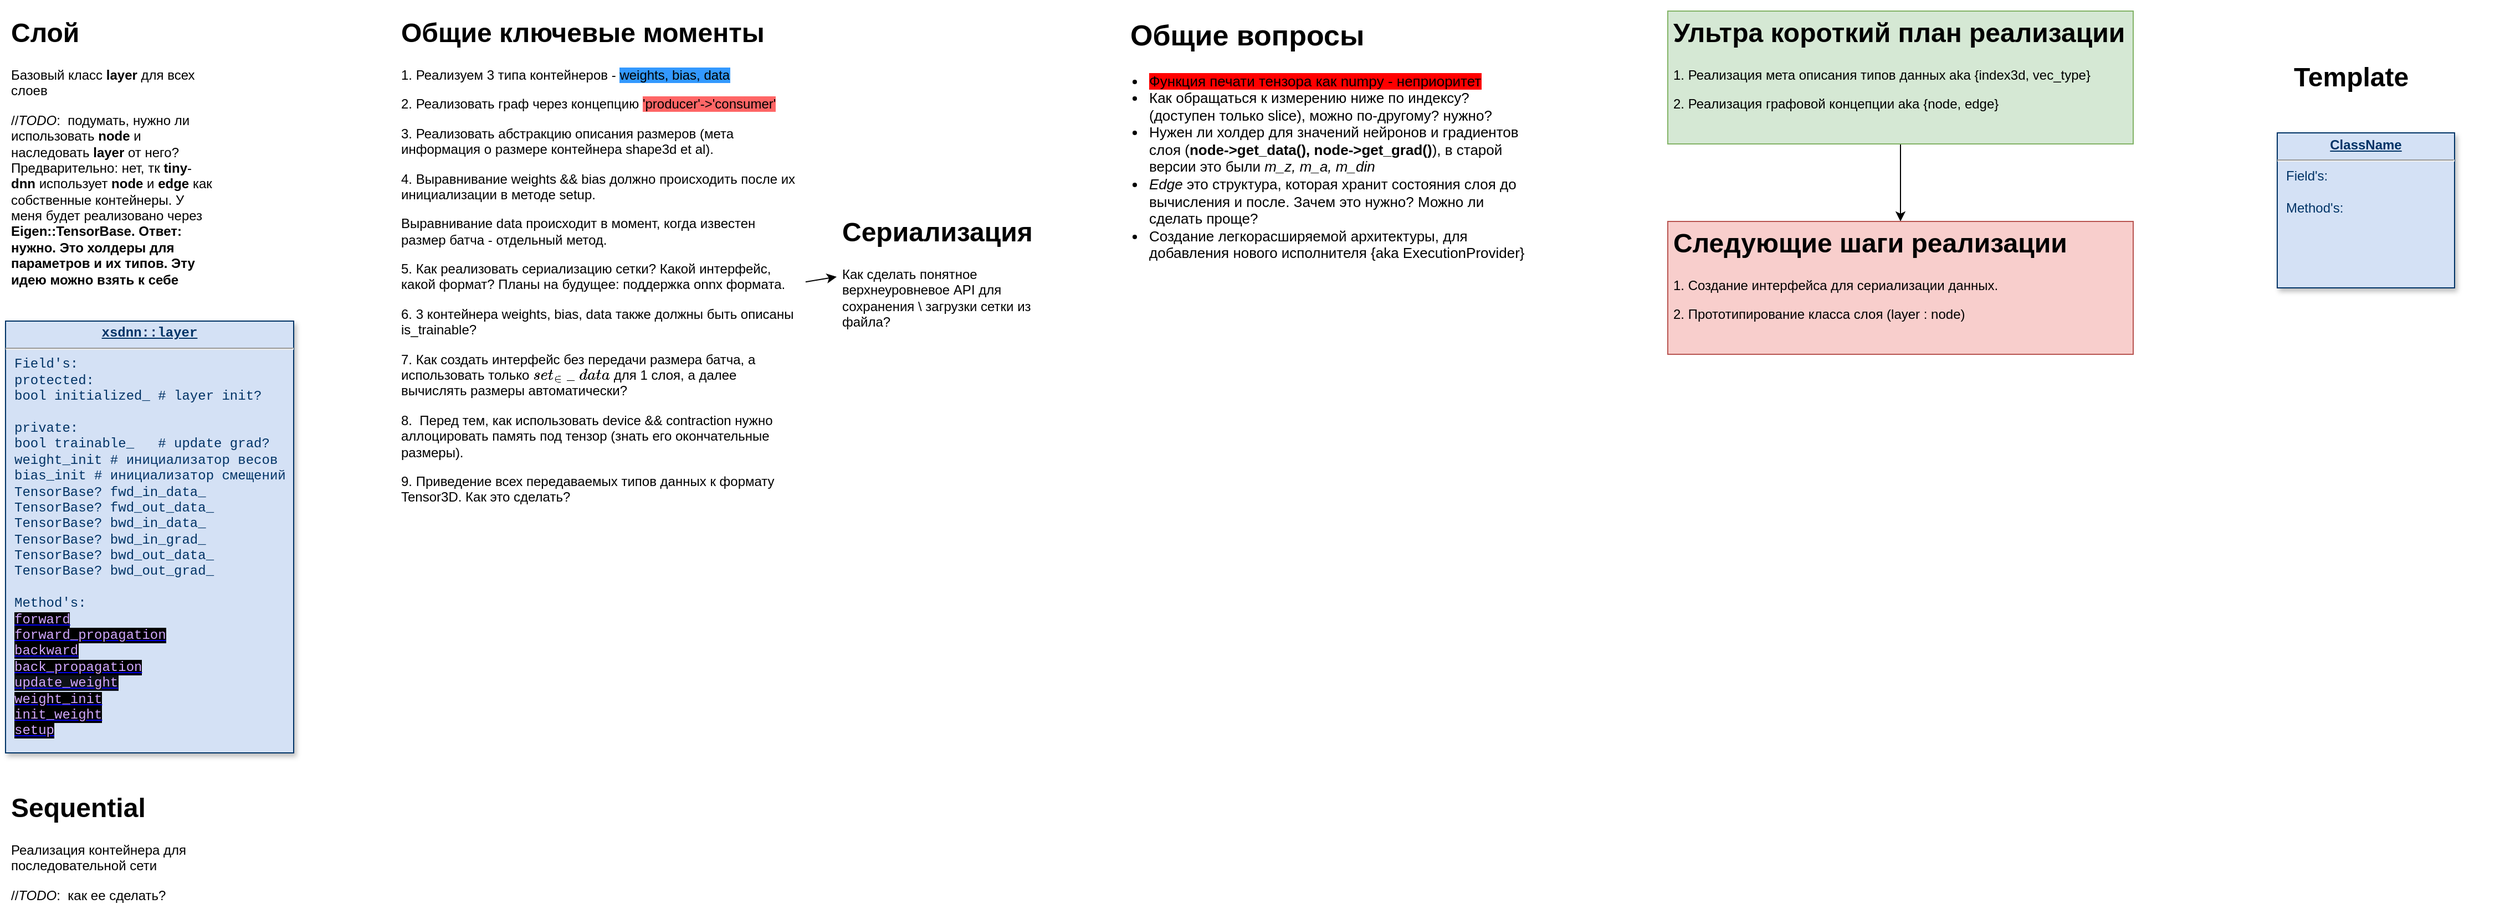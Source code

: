 <mxfile version="20.8.3" type="github" pages="10">
  <diagram name="xsdnn::main" id="efa7a0a1-bf9b-a30e-e6df-94a7791c09e9">
    <mxGraphModel dx="1312" dy="804" grid="1" gridSize="10" guides="1" tooltips="1" connect="1" arrows="1" fold="1" page="1" pageScale="1" pageWidth="2339" pageHeight="3300" background="none" math="0" shadow="0">
      <root>
        <mxCell id="0" />
        <mxCell id="1" parent="0" />
        <mxCell id="3jrJSmBCQ7t12A0o4Kmw-114" value="&lt;p style=&quot;margin: 0px; margin-top: 4px; text-align: center; text-decoration: underline;&quot;&gt;&lt;strong&gt;ClassName&lt;/strong&gt;&lt;/p&gt;&lt;hr&gt;&lt;p style=&quot;margin: 0px; margin-left: 8px;&quot;&gt;Field&#39;s:&lt;/p&gt;&lt;p style=&quot;margin: 0px; margin-left: 8px;&quot;&gt;&lt;br&gt;&lt;/p&gt;&lt;p style=&quot;margin: 0px; margin-left: 8px;&quot;&gt;Method&#39;s:&lt;/p&gt;" style="verticalAlign=top;align=left;overflow=fill;fontSize=12;fontFamily=Helvetica;html=1;strokeColor=#003366;shadow=1;fillColor=#D4E1F5;fontColor=#003366" parent="1" vertex="1">
          <mxGeometry x="2090" y="120" width="160" height="140" as="geometry" />
        </mxCell>
        <mxCell id="3jrJSmBCQ7t12A0o4Kmw-115" value="&lt;h1&gt;Слой&lt;/h1&gt;&lt;p&gt;Базовый класс &lt;b&gt;layer &lt;/b&gt;для всех слоев&lt;/p&gt;&lt;p&gt;&lt;span style=&quot;text-align: center;&quot;&gt;//&lt;i&gt;TODO&lt;/i&gt;:&amp;nbsp; подумать, нужно ли использовать &lt;b&gt;node&lt;/b&gt; и наследовать &lt;b&gt;layer&lt;/b&gt; от него? Предварительно: нет, тк &lt;b&gt;tiny&lt;/b&gt;-&lt;b&gt;dnn&lt;/b&gt; использует &lt;b&gt;node&lt;/b&gt; и &lt;b&gt;edge&lt;/b&gt; как собственные контейнеры. У меня будет реализовано через &lt;b&gt;Eigen::TensorBase. Ответ: нужно. Это холдеры для параметров и их типов. Эту идею можно взять к себе&lt;/b&gt;&lt;/span&gt;&lt;br&gt;&lt;/p&gt;&lt;p&gt;&lt;br&gt;&lt;/p&gt;" style="text;html=1;strokeColor=none;fillColor=none;spacing=5;spacingTop=-20;whiteSpace=wrap;overflow=hidden;rounded=0;" parent="1" vertex="1">
          <mxGeometry x="40" y="10" width="190" height="250" as="geometry" />
        </mxCell>
        <mxCell id="3jrJSmBCQ7t12A0o4Kmw-116" value="&lt;h1&gt;Template&lt;/h1&gt;" style="text;html=1;strokeColor=none;fillColor=none;spacing=5;spacingTop=-20;whiteSpace=wrap;overflow=hidden;rounded=0;" parent="1" vertex="1">
          <mxGeometry x="2100" y="50" width="190" height="50" as="geometry" />
        </mxCell>
        <mxCell id="3jrJSmBCQ7t12A0o4Kmw-117" value="&lt;p style=&quot;margin: 0px; margin-top: 4px; text-align: center; text-decoration: underline;&quot;&gt;&lt;b&gt;xsdnn::layer&lt;/b&gt;&lt;/p&gt;&lt;hr&gt;&lt;p style=&quot;margin: 0px; margin-left: 8px;&quot;&gt;Field&#39;s:&lt;/p&gt;&lt;p style=&quot;margin: 0px; margin-left: 8px;&quot;&gt;protected:&lt;/p&gt;&lt;p style=&quot;margin: 0px; margin-left: 8px;&quot;&gt;bool initialized_ # layer init?&lt;/p&gt;&lt;p style=&quot;margin: 0px; margin-left: 8px;&quot;&gt;&lt;br&gt;&lt;/p&gt;&lt;p style=&quot;margin: 0px; margin-left: 8px;&quot;&gt;private:&lt;/p&gt;&lt;p style=&quot;margin: 0px 0px 0px 8px;&quot;&gt;bool trainable_&amp;nbsp; &amp;nbsp;# update grad?&lt;/p&gt;&lt;p style=&quot;margin: 0px 0px 0px 8px;&quot;&gt;weight_init # инициализатор весов&lt;/p&gt;&lt;p style=&quot;margin: 0px 0px 0px 8px;&quot;&gt;bias_init # инициализатор смещений&lt;/p&gt;&lt;p style=&quot;margin: 0px; margin-left: 8px;&quot;&gt;TensorBase? fwd_in_data_&lt;/p&gt;&lt;p style=&quot;margin: 0px; margin-left: 8px;&quot;&gt;TensorBase? fwd_out_data_&lt;br&gt;&lt;/p&gt;&lt;p style=&quot;margin: 0px; margin-left: 8px;&quot;&gt;TensorBase? bwd_in_data_&lt;br&gt;&lt;/p&gt;&lt;p style=&quot;margin: 0px; margin-left: 8px;&quot;&gt;TensorBase? bwd_in_grad_&lt;br&gt;&lt;/p&gt;&lt;p style=&quot;margin: 0px; margin-left: 8px;&quot;&gt;TensorBase? bwd_out_data_&lt;br&gt;&lt;/p&gt;&lt;p style=&quot;margin: 0px; margin-left: 8px;&quot;&gt;TensorBase? bwd_out_grad_&lt;br&gt;&lt;/p&gt;&lt;p style=&quot;margin: 0px; margin-left: 8px;&quot;&gt;&lt;br&gt;&lt;/p&gt;&lt;p style=&quot;margin: 0px; margin-left: 8px;&quot;&gt;Method&#39;s:&lt;/p&gt;&lt;p style=&quot;margin: 0px; margin-left: 8px;&quot;&gt;&lt;a href=&quot;data:page/id,acLyr5f8MV2qwVlqdKkI&quot;&gt;&lt;font face=&quot;ui-monospace, SFMono-Regular, SF Mono, Menlo, Consolas, Liberation Mono, monospace&quot; color=&quot;#d2a8ff&quot; style=&quot;background-color: rgb(0, 0, 0);&quot;&gt;forward&lt;/font&gt;&lt;/a&gt;&lt;/p&gt;&lt;p style=&quot;margin: 0px; margin-left: 8px;&quot;&gt;&lt;a href=&quot;data:page/id,P51iXEZZl-BP7aw9WZGj&quot;&gt;&lt;font face=&quot;ui-monospace, SFMono-Regular, SF Mono, Menlo, Consolas, Liberation Mono, monospace&quot; color=&quot;#d2a8ff&quot; style=&quot;background-color: rgb(0, 0, 0);&quot;&gt;forward_propagation&lt;/font&gt;&lt;/a&gt;&lt;/p&gt;&lt;p style=&quot;margin: 0px; margin-left: 8px;&quot;&gt;&lt;a href=&quot;data:page/id,9vZ8QekkStvvB2-BGn0U&quot;&gt;&lt;font face=&quot;ui-monospace, SFMono-Regular, SF Mono, Menlo, Consolas, Liberation Mono, monospace&quot; color=&quot;#d2a8ff&quot; style=&quot;background-color: rgb(0, 0, 0);&quot;&gt;backward&lt;/font&gt;&lt;/a&gt;&lt;/p&gt;&lt;p style=&quot;margin: 0px; margin-left: 8px;&quot;&gt;&lt;a href=&quot;data:page/id,YzGOiIOgP3fO_uxTNOQc&quot;&gt;&lt;font face=&quot;ui-monospace, SFMono-Regular, SF Mono, Menlo, Consolas, Liberation Mono, monospace&quot; color=&quot;#d2a8ff&quot; style=&quot;background-color: rgb(0, 0, 0);&quot;&gt;back_propagation&lt;/font&gt;&lt;/a&gt;&lt;/p&gt;&lt;p style=&quot;margin: 0px; margin-left: 8px;&quot;&gt;&lt;span style=&quot;font-family: ui-monospace, SFMono-Regular, &amp;quot;SF Mono&amp;quot;, Menlo, Consolas, &amp;quot;Liberation Mono&amp;quot;, monospace; background-color: rgb(13, 17, 23);&quot;&gt;&lt;a style=&quot;&quot; href=&quot;data:page/id,1ntwXYWYcS74xLM6uAJB&quot;&gt;&lt;font color=&quot;#d2a8ff&quot;&gt;update_weight&lt;/font&gt;&lt;/a&gt;&lt;/span&gt;&lt;br&gt;&lt;/p&gt;&lt;p style=&quot;margin: 0px; margin-left: 8px;&quot;&gt;&lt;a style=&quot;background-color: rgb(0, 0, 0);&quot; href=&quot;data:page/id,imFPhnd7Cz6RNdqDAHEO&quot;&gt;&lt;font face=&quot;ui-monospace, SFMono-Regular, SF Mono, Menlo, Consolas, Liberation Mono, monospace&quot; color=&quot;#d2a8ff&quot;&gt;weight_init&lt;/font&gt;&lt;/a&gt;&lt;/p&gt;&lt;p style=&quot;margin: 0px; margin-left: 8px;&quot;&gt;&lt;a style=&quot;background-color: rgb(0, 0, 0);&quot; href=&quot;data:page/id,p6dzrHT5QFA6u9v4Chr_&quot;&gt;&lt;font color=&quot;#d2a8ff&quot;&gt;init_weight&lt;/font&gt;&lt;/a&gt;&lt;/p&gt;&lt;p style=&quot;margin: 0px; margin-left: 8px;&quot;&gt;&lt;a style=&quot;background-color: rgb(0, 0, 0);&quot; href=&quot;data:page/id,uzz6QVAgYd6YLyIYvyyA&quot;&gt;&lt;font color=&quot;#d2a8ff&quot;&gt;setup&lt;/font&gt;&lt;/a&gt;&lt;/p&gt;" style="verticalAlign=top;align=left;overflow=fill;fontSize=12;fontFamily=ui-monospace, SFMono-Regular, &quot;SF Mono&quot;, Menlo, Consolas, &quot;Liberation Mono&quot;, monospace;html=1;strokeColor=#003366;shadow=1;fillColor=#D4E1F5;fontColor=#003366" parent="1" vertex="1">
          <mxGeometry x="40" y="290" width="260" height="390" as="geometry" />
        </mxCell>
        <mxCell id="_2fx6bxfBk6hNO2VCk2_-2" value="&lt;h1&gt;Сериализация&lt;/h1&gt;&lt;p&gt;Как сделать понятное верхнеуровневое API для сохранения \ загрузки сетки из файла?&amp;nbsp;&lt;/p&gt;" style="text;html=1;strokeColor=none;fillColor=none;spacing=5;spacingTop=-20;whiteSpace=wrap;overflow=hidden;rounded=0;" parent="1" vertex="1">
          <mxGeometry x="790" y="190" width="190" height="120" as="geometry" />
        </mxCell>
        <mxCell id="FIbBD87SsG-cr0epnL6o-1" value="&lt;h1&gt;Общие вопросы&lt;/h1&gt;&lt;p&gt;&lt;br&gt;&lt;/p&gt;" style="text;html=1;strokeColor=none;fillColor=none;spacing=5;spacingTop=-20;whiteSpace=wrap;overflow=hidden;rounded=0;fontSize=13;" parent="1" vertex="1">
          <mxGeometry x="1050" y="10" width="270" height="120" as="geometry" />
        </mxCell>
        <mxCell id="FIbBD87SsG-cr0epnL6o-2" value="&lt;ul&gt;&lt;li&gt;&lt;span style=&quot;background-color: rgb(255, 0, 0);&quot;&gt;Функция печати тензора как numpy - неприоритет&lt;/span&gt;&lt;/li&gt;&lt;li&gt;Как обращаться к измерению ниже по индексу? (доступен только slice), можно по-другому? нужно?&amp;nbsp;&lt;/li&gt;&lt;li&gt;Нужен ли холдер для значений нейронов и градиентов слоя (&lt;b&gt;node-&amp;gt;get_data(), node-&amp;gt;get_grad()&lt;/b&gt;), в старой версии это были &lt;i&gt;m_z, m_a, m_din&lt;/i&gt;&lt;/li&gt;&lt;li&gt;&lt;i&gt;Edge &lt;/i&gt;это структура, которая хранит состояния слоя до вычисления и после. Зачем это нужно? Можно ли сделать проще?&lt;/li&gt;&lt;li&gt;Создание легкорасширяемой архитектуры, для добавления нового исполнителя {aka ExecutionProvider}&lt;/li&gt;&lt;/ul&gt;" style="text;strokeColor=none;fillColor=none;html=1;whiteSpace=wrap;verticalAlign=middle;overflow=hidden;fontSize=13;" parent="1" vertex="1">
          <mxGeometry x="1030" y="50" width="390" height="190" as="geometry" />
        </mxCell>
        <mxCell id="jkYTFeYgwC2KfP83L8r2-1" value="&lt;h1&gt;Sequential&lt;/h1&gt;&lt;p&gt;Реализация контейнера для&amp;nbsp; последовательной сети&lt;/p&gt;&lt;p&gt;&lt;span style=&quot;text-align: center;&quot;&gt;//&lt;i&gt;TODO&lt;/i&gt;:&amp;nbsp; как ее сделать?&lt;/span&gt;&lt;br&gt;&lt;/p&gt;&lt;p&gt;&lt;br&gt;&lt;/p&gt;" style="text;html=1;strokeColor=none;fillColor=none;spacing=5;spacingTop=-20;whiteSpace=wrap;overflow=hidden;rounded=0;" parent="1" vertex="1">
          <mxGeometry x="40" y="710" width="190" height="110" as="geometry" />
        </mxCell>
        <mxCell id="vlH5JGkJwxlnS23OrFSM-1" value="&lt;h1&gt;Общие ключевые моменты&lt;/h1&gt;&lt;p&gt;1. Реализуем 3 типа контейнеров - &lt;span style=&quot;background-color: rgb(51, 153, 255);&quot;&gt;weights, bias, data&lt;/span&gt;&lt;/p&gt;&lt;p&gt;2. Реализовать граф через концепцию &lt;span style=&quot;background-color: rgb(255, 102, 102);&quot;&gt;&#39;producer&#39;-&amp;gt;&#39;consumer&#39;&lt;/span&gt;&lt;/p&gt;&lt;p&gt;3. Реализовать абстракцию описания размеров (мета информация о размере контейнера shape3d et al).&amp;nbsp;&lt;/p&gt;&lt;p&gt;4. Выравнивание weights &amp;amp;&amp;amp; bias должно происходить после их инициализации в методе setup.&lt;/p&gt;&lt;p&gt;Выравнивание data происходит в момент, когда известен размер батча - отдельный метод.&lt;/p&gt;&lt;p&gt;5. Как реализовать сериализацию сетки? Какой интерфейс, какой формат? Планы на будущее: поддержка onnx формата.&lt;/p&gt;&lt;p&gt;6. 3 контейнера weights, bias, data также должны быть описаны is_trainable?&amp;nbsp;&lt;/p&gt;&lt;p&gt;7. Как создать интерфейс без передачи размера батча, а использовать только `set_in_data` для 1 слоя, а далее вычислять размеры автоматически?&lt;/p&gt;&lt;p&gt;8.&amp;nbsp; Перед тем, как использовать device &amp;amp;&amp;amp; contraction нужно аллоцировать память под тензор (знать его окончательные размеры).&lt;/p&gt;&lt;p&gt;9. Приведение всех передаваемых типов данных к формату Tensor3D. Как это сделать?&lt;/p&gt;" style="text;html=1;strokeColor=none;fillColor=none;spacing=5;spacingTop=-20;whiteSpace=wrap;overflow=hidden;rounded=0;" parent="1" vertex="1">
          <mxGeometry x="392" y="10" width="370" height="550" as="geometry" />
        </mxCell>
        <mxCell id="-aHUlDHQ0JRG_QK1f5Hc-2" value="" style="edgeStyle=orthogonalEdgeStyle;rounded=0;orthogonalLoop=1;jettySize=auto;html=1;" parent="1" source="vlH5JGkJwxlnS23OrFSM-2" target="-aHUlDHQ0JRG_QK1f5Hc-1" edge="1">
          <mxGeometry relative="1" as="geometry" />
        </mxCell>
        <mxCell id="vlH5JGkJwxlnS23OrFSM-2" value="&lt;h1&gt;Ультра короткий план реализации&lt;/h1&gt;&lt;p&gt;1. Реализация мета описания типов данных aka {index3d, vec_type}&lt;/p&gt;&lt;p&gt;2. Реализация графовой концепции aka {node, edge}&lt;/p&gt;" style="text;html=1;spacing=5;spacingTop=-20;whiteSpace=wrap;overflow=hidden;rounded=0;labelBackgroundColor=none;fillColor=#d5e8d4;strokeColor=#82b366;" parent="1" vertex="1">
          <mxGeometry x="1540" y="10" width="420" height="120" as="geometry" />
        </mxCell>
        <mxCell id="T77I6tmEs8zFwJfBUPsZ-1" value="" style="endArrow=classic;html=1;rounded=0;entryX=0;entryY=0.5;entryDx=0;entryDy=0;" parent="1" source="vlH5JGkJwxlnS23OrFSM-1" target="_2fx6bxfBk6hNO2VCk2_-2" edge="1">
          <mxGeometry width="50" height="50" relative="1" as="geometry">
            <mxPoint x="920" y="340" as="sourcePoint" />
            <mxPoint x="970" y="290" as="targetPoint" />
          </mxGeometry>
        </mxCell>
        <mxCell id="-aHUlDHQ0JRG_QK1f5Hc-1" value="&lt;h1&gt;Следующие шаги реализации&lt;/h1&gt;&lt;p&gt;1. Создание интерфейса для сериализации данных.&amp;nbsp;&lt;br&gt;&lt;/p&gt;&lt;p&gt;2. Прототипирование класса слоя (layer : node)&lt;/p&gt;" style="text;html=1;spacing=5;spacingTop=-20;whiteSpace=wrap;overflow=hidden;rounded=0;labelBackgroundColor=none;fillColor=#f8cecc;strokeColor=#b85450;" parent="1" vertex="1">
          <mxGeometry x="1540" y="200" width="420" height="120" as="geometry" />
        </mxCell>
      </root>
    </mxGraphModel>
  </diagram>
  <diagram id="acLyr5f8MV2qwVlqdKkI" name="layer::forward">
    <mxGraphModel dx="1312" dy="804" grid="1" gridSize="10" guides="1" tooltips="1" connect="1" arrows="1" fold="1" page="1" pageScale="1" pageWidth="583" pageHeight="827" math="0" shadow="0">
      <root>
        <mxCell id="0" />
        <mxCell id="1" parent="0" />
        <mxCell id="Bmp8aAYqUwf2WiW74yyu-1" value="&lt;font style=&quot;font-size: 17px;&quot;&gt;В tiny-dnn метод &lt;b&gt;forward&lt;/b&gt;() используются для создания контейнера, в который кладутся данные из кучи вычислительного графика -&amp;gt; они преобразуются в интерфейс слоя... Зачем это нужно? Хз&lt;/font&gt;" style="text;html=1;strokeColor=none;fillColor=none;align=left;verticalAlign=middle;whiteSpace=wrap;rounded=0;" parent="1" vertex="1">
          <mxGeometry x="3" width="580" height="90" as="geometry" />
        </mxCell>
        <mxCell id="Bmp8aAYqUwf2WiW74yyu-2" value="С большой доли вероятности данный метод мне не нужен, т.к &lt;b&gt;Eigen&lt;/b&gt; сам беспокоится об различных контейнерах.&lt;br&gt;&lt;br&gt;//&lt;b&gt;TODO&lt;/b&gt;: подумать про то, как организовать работу с несколькими измерениями TensorBase объектов. Предполагаемое решение - в методе forward() преобразовать данные к 4 мерному тензору. forward_propagation &amp;amp;&amp;amp; back_propagation будут работать только с 4 мерными тензорами, уменьшая размерность до нужного масштаба. Тогда появляется вопрос, как инициализировать слой?&amp;nbsp;&lt;br&gt;//&lt;b&gt;TODO&lt;/b&gt;: разработать логику аллоцирования памяти и преобразования входных данных в 4 мерный тензор и обратно.&lt;br&gt;//&lt;b&gt;THINK&lt;/b&gt;: можно ли в этом методе делать выравнивание? и подавать эти данные дальше для вычислений?&amp;nbsp;&lt;br&gt;&lt;span style=&quot;white-space: pre;&quot;&gt; &lt;/span&gt;Если данные выравнивать, они уже где то должны храниться до выравнивания. Где? Мб Edge-Node структуры?" style="text;html=1;strokeColor=none;fillColor=none;align=left;verticalAlign=middle;whiteSpace=wrap;rounded=0;fontSize=17;" parent="1" vertex="1">
          <mxGeometry x="2" y="100" width="580" height="340" as="geometry" />
        </mxCell>
        <mxCell id="uD0cILj6ARvdNZH_asx5-5" value="" style="endArrow=none;html=1;edgeStyle=orthogonalEdgeStyle;rounded=0;" parent="1" edge="1">
          <mxGeometry relative="1" as="geometry">
            <mxPoint x="280" y="610" as="sourcePoint" />
            <mxPoint x="280" y="730" as="targetPoint" />
          </mxGeometry>
        </mxCell>
        <mxCell id="uD0cILj6ARvdNZH_asx5-6" value="parent" style="edgeLabel;resizable=0;html=1;align=left;verticalAlign=bottom;fontSize=13;" parent="uD0cILj6ARvdNZH_asx5-5" connectable="0" vertex="1">
          <mxGeometry x="-1" relative="1" as="geometry">
            <mxPoint x="10" y="20" as="offset" />
          </mxGeometry>
        </mxCell>
        <mxCell id="uD0cILj6ARvdNZH_asx5-7" value="child" style="edgeLabel;resizable=0;html=1;align=right;verticalAlign=bottom;fontSize=14;" parent="uD0cILj6ARvdNZH_asx5-5" connectable="0" vertex="1">
          <mxGeometry x="1" relative="1" as="geometry">
            <mxPoint x="-10" as="offset" />
          </mxGeometry>
        </mxCell>
        <mxCell id="uD0cILj6ARvdNZH_asx5-9" value="&lt;p style=&quot;margin:0px;margin-top:4px;text-align:center;text-decoration:underline;&quot;&gt;&lt;b&gt;layer::forward&lt;/b&gt;&lt;/p&gt;&lt;p style=&quot;margin:0px;margin-left:8px;&quot;&gt;аллокация этих контейнеров происходит только один раз, при первом проходе сетки&lt;/p&gt;&lt;p style=&quot;margin:0px;margin-left:8px;&quot;&gt;&lt;span style=&quot;background-color: initial;&quot;&gt;fwd_in_data&amp;nbsp; &amp;nbsp;&lt;span style=&quot;&quot;&gt; &lt;/span&gt;= Tensor_4D().allocate()&amp;nbsp; &amp;nbsp;// создать необходимые измерения. см.&amp;nbsp;&lt;/span&gt;&lt;span style=&quot;background-color: rgb(43, 43, 43); color: rgb(169, 183, 198); font-family: &amp;quot;JetBrains Mono&amp;quot;, monospace;&quot;&gt;create_new_dim&lt;/span&gt;&lt;br&gt;&lt;/p&gt;&lt;p style=&quot;margin:0px;margin-left:8px;&quot;&gt;fwd_out_data&amp;nbsp; = Tensor_4D().allocate()&amp;nbsp; &amp;nbsp;// аналогично&lt;/p&gt;&lt;p style=&quot;margin:0px;margin-left:8px;&quot;&gt;alligned_fwd_in_data&amp;nbsp; &amp;nbsp;= AllignedTensor_4D(...)&amp;nbsp;&lt;/p&gt;&lt;p style=&quot;margin:0px;margin-left:8px;&quot;&gt;alligned_fwd_out_data = AllignedTensor_4D(...)&amp;nbsp;&lt;/p&gt;&lt;p style=&quot;margin:0px;margin-left:8px;&quot;&gt;&lt;br&gt;&lt;/p&gt;" style="verticalAlign=top;align=left;overflow=fill;fontSize=12;fontFamily=Helvetica;html=1;" parent="1" vertex="1">
          <mxGeometry y="470" width="580" height="100" as="geometry" />
        </mxCell>
      </root>
    </mxGraphModel>
  </diagram>
  <diagram id="P51iXEZZl-BP7aw9WZGj" name="layer::forward_propagation">
    <mxGraphModel dx="1312" dy="804" grid="1" gridSize="10" guides="1" tooltips="1" connect="1" arrows="1" fold="1" page="1" pageScale="1" pageWidth="583" pageHeight="827" math="0" shadow="0">
      <root>
        <mxCell id="0" />
        <mxCell id="1" parent="0" />
      </root>
    </mxGraphModel>
  </diagram>
  <diagram id="9vZ8QekkStvvB2-BGn0U" name="layer::backward">
    <mxGraphModel dx="1312" dy="804" grid="1" gridSize="10" guides="1" tooltips="1" connect="1" arrows="1" fold="1" page="1" pageScale="1" pageWidth="583" pageHeight="827" math="0" shadow="0">
      <root>
        <mxCell id="0" />
        <mxCell id="1" parent="0" />
      </root>
    </mxGraphModel>
  </diagram>
  <diagram id="YzGOiIOgP3fO_uxTNOQc" name="layer::back_propagation">
    <mxGraphModel dx="1312" dy="804" grid="1" gridSize="10" guides="1" tooltips="1" connect="1" arrows="1" fold="1" page="1" pageScale="1" pageWidth="583" pageHeight="827" math="0" shadow="0">
      <root>
        <mxCell id="0" />
        <mxCell id="1" parent="0" />
      </root>
    </mxGraphModel>
  </diagram>
  <diagram id="imFPhnd7Cz6RNdqDAHEO" name="layer::weight_init">
    <mxGraphModel dx="1312" dy="804" grid="1" gridSize="10" guides="1" tooltips="1" connect="1" arrows="1" fold="1" page="1" pageScale="1" pageWidth="583" pageHeight="827" math="0" shadow="0">
      <root>
        <mxCell id="0" />
        <mxCell id="1" parent="0" />
        <mxCell id="JN_ip96GImt4-f0A4xz0-1" value="&lt;h1&gt;Метод инициализации trainable W&amp;amp;B&lt;/h1&gt;" style="text;html=1;strokeColor=none;fillColor=none;spacing=5;spacingTop=-20;whiteSpace=wrap;overflow=hidden;rounded=0;" parent="1" vertex="1">
          <mxGeometry y="10" width="580" height="50" as="geometry" />
        </mxCell>
      </root>
    </mxGraphModel>
  </diagram>
  <diagram id="1ntwXYWYcS74xLM6uAJB" name="layer::update_weight">
    <mxGraphModel dx="1312" dy="804" grid="1" gridSize="10" guides="1" tooltips="1" connect="1" arrows="1" fold="1" page="1" pageScale="1" pageWidth="583" pageHeight="827" math="0" shadow="0">
      <root>
        <mxCell id="0" />
        <mxCell id="1" parent="0" />
      </root>
    </mxGraphModel>
  </diagram>
  <diagram id="p6dzrHT5QFA6u9v4Chr_" name="layer::init_weight">
    <mxGraphModel dx="1312" dy="804" grid="1" gridSize="10" guides="1" tooltips="1" connect="1" arrows="1" fold="1" page="1" pageScale="1" pageWidth="583" pageHeight="827" math="0" shadow="0">
      <root>
        <mxCell id="0" />
        <mxCell id="1" parent="0" />
      </root>
    </mxGraphModel>
  </diagram>
  <diagram id="uzz6QVAgYd6YLyIYvyyA" name="layer::setup">
    <mxGraphModel dx="1312" dy="804" grid="1" gridSize="10" guides="1" tooltips="1" connect="1" arrows="1" fold="1" page="1" pageScale="1" pageWidth="583" pageHeight="827" math="0" shadow="0">
      <root>
        <mxCell id="0" />
        <mxCell id="1" parent="0" />
        <mxCell id="TAu-FBMdEZbMYaXYSiBB-1" value="&lt;h1&gt;Ключевой метод для аллокации всех контейнеров&lt;/h1&gt;" style="text;html=1;align=center;verticalAlign=middle;resizable=0;points=[];autosize=1;strokeColor=none;fillColor=none;" parent="1" vertex="1">
          <mxGeometry x="270" y="30" width="630" height="70" as="geometry" />
        </mxCell>
        <mxCell id="7N-nF8bvZyM1MKo4GqTC-1" value="&lt;h3&gt;Общая концепция метода:&lt;/h3&gt;&lt;div&gt;1. Проверка, что можем сделать connection соединения &#39;producer&#39;-&amp;gt;&#39;consumer&#39;&lt;/div&gt;&lt;div&gt;2. Аллокация &#39;consumer&#39; контейнеров - fwd_out_, bwd_out контейнеров :: условно&lt;/div&gt;&lt;div&gt;3. Аллокация и инициализация weights &amp;amp;&amp;amp; bias, если они еще не инициализированы или их необходимо сбросить.&lt;/div&gt;" style="text;html=1;strokeColor=none;fillColor=none;align=left;verticalAlign=top;whiteSpace=wrap;rounded=0;" parent="1" vertex="1">
          <mxGeometry x="10" y="120" width="570" height="210" as="geometry" />
        </mxCell>
        <mxCell id="jQYCyNbgpwOg8DW3xvRe-4" value="" style="ellipse;html=1;shape=startState;fillColor=#000000;strokeColor=#ff0000;" parent="1" vertex="1">
          <mxGeometry x="785" y="140" width="30" height="30" as="geometry" />
        </mxCell>
        <mxCell id="jQYCyNbgpwOg8DW3xvRe-5" value="" style="edgeStyle=orthogonalEdgeStyle;html=1;verticalAlign=bottom;endArrow=open;endSize=8;strokeColor=#ff0000;rounded=0;entryX=0.5;entryY=0;entryDx=0;entryDy=0;" parent="1" source="jQYCyNbgpwOg8DW3xvRe-4" target="jQYCyNbgpwOg8DW3xvRe-7" edge="1">
          <mxGeometry relative="1" as="geometry">
            <mxPoint x="875" y="200" as="targetPoint" />
          </mxGeometry>
        </mxCell>
        <mxCell id="jQYCyNbgpwOg8DW3xvRe-7" value="check_size of in_shape vec &amp;amp;&amp;amp; out_shape vec" style="rhombus;whiteSpace=wrap;html=1;fillColor=#ffffc0;strokeColor=#ff0000;" parent="1" vertex="1">
          <mxGeometry x="700" y="240" width="200" height="130" as="geometry" />
        </mxCell>
        <mxCell id="jQYCyNbgpwOg8DW3xvRe-8" value="no" style="edgeStyle=orthogonalEdgeStyle;html=1;align=left;verticalAlign=bottom;endArrow=open;endSize=8;strokeColor=#ff0000;rounded=0;" parent="1" source="jQYCyNbgpwOg8DW3xvRe-7" edge="1">
          <mxGeometry x="-1" relative="1" as="geometry">
            <mxPoint x="960" y="305" as="targetPoint" />
          </mxGeometry>
        </mxCell>
        <mxCell id="jQYCyNbgpwOg8DW3xvRe-9" value="yes" style="edgeStyle=orthogonalEdgeStyle;html=1;align=left;verticalAlign=top;endArrow=open;endSize=8;strokeColor=#ff0000;rounded=0;" parent="1" source="jQYCyNbgpwOg8DW3xvRe-7" edge="1">
          <mxGeometry x="-1" relative="1" as="geometry">
            <mxPoint x="800" y="480" as="targetPoint" />
          </mxGeometry>
        </mxCell>
        <mxCell id="jQYCyNbgpwOg8DW3xvRe-10" value="" style="ellipse;html=1;shape=endState;fillColor=#000000;strokeColor=#ff0000;" parent="1" vertex="1">
          <mxGeometry x="960" y="290" width="30" height="30" as="geometry" />
        </mxCell>
        <mxCell id="jQYCyNbgpwOg8DW3xvRe-17" value="" style="edgeStyle=orthogonalEdgeStyle;rounded=0;orthogonalLoop=1;jettySize=auto;html=1;" parent="1" source="jQYCyNbgpwOg8DW3xvRe-11" target="jQYCyNbgpwOg8DW3xvRe-12" edge="1">
          <mxGeometry relative="1" as="geometry" />
        </mxCell>
        <mxCell id="jQYCyNbgpwOg8DW3xvRe-11" value="Аллокация через ith_node_out() consumer контейнеров" style="rounded=0;whiteSpace=wrap;html=1;" parent="1" vertex="1">
          <mxGeometry x="685" y="480" width="230" height="60" as="geometry" />
        </mxCell>
        <mxCell id="jQYCyNbgpwOg8DW3xvRe-12" value="need init w&amp;amp;b?" style="rhombus;whiteSpace=wrap;html=1;fillColor=#ffffc0;strokeColor=#ff0000;" parent="1" vertex="1">
          <mxGeometry x="725" y="590" width="150" height="80" as="geometry" />
        </mxCell>
        <mxCell id="jQYCyNbgpwOg8DW3xvRe-13" value="no" style="edgeStyle=orthogonalEdgeStyle;html=1;align=left;verticalAlign=bottom;endArrow=open;endSize=8;strokeColor=#ff0000;rounded=0;" parent="1" source="jQYCyNbgpwOg8DW3xvRe-12" edge="1">
          <mxGeometry x="-1" relative="1" as="geometry">
            <mxPoint x="960" y="630" as="targetPoint" />
          </mxGeometry>
        </mxCell>
        <mxCell id="jQYCyNbgpwOg8DW3xvRe-14" value="yes" style="edgeStyle=orthogonalEdgeStyle;html=1;align=left;verticalAlign=top;endArrow=open;endSize=8;strokeColor=#ff0000;rounded=0;entryX=0.5;entryY=0;entryDx=0;entryDy=0;" parent="1" source="jQYCyNbgpwOg8DW3xvRe-12" target="jQYCyNbgpwOg8DW3xvRe-18" edge="1">
          <mxGeometry x="-1" relative="1" as="geometry">
            <mxPoint x="800" y="730" as="targetPoint" />
          </mxGeometry>
        </mxCell>
        <mxCell id="jQYCyNbgpwOg8DW3xvRe-16" value="" style="ellipse;html=1;shape=endState;fillColor=#000000;strokeColor=#ff0000;" parent="1" vertex="1">
          <mxGeometry x="960" y="615" width="30" height="30" as="geometry" />
        </mxCell>
        <mxCell id="jQYCyNbgpwOg8DW3xvRe-21" value="" style="edgeStyle=orthogonalEdgeStyle;rounded=0;orthogonalLoop=1;jettySize=auto;html=1;" parent="1" source="jQYCyNbgpwOg8DW3xvRe-18" target="jQYCyNbgpwOg8DW3xvRe-19" edge="1">
          <mxGeometry relative="1" as="geometry" />
        </mxCell>
        <mxCell id="jQYCyNbgpwOg8DW3xvRe-18" value="&lt;a href=&quot;data:page/id,imFPhnd7Cz6RNdqDAHEO&quot;&gt;Аллокация и инициализация w&amp;amp;b&lt;/a&gt;" style="rounded=0;whiteSpace=wrap;html=1;" parent="1" vertex="1">
          <mxGeometry x="685" y="710" width="230" height="60" as="geometry" />
        </mxCell>
        <mxCell id="jQYCyNbgpwOg8DW3xvRe-19" value="" style="ellipse;html=1;shape=endState;fillColor=#000000;strokeColor=#ff0000;" parent="1" vertex="1">
          <mxGeometry x="785" y="797" width="30" height="30" as="geometry" />
        </mxCell>
      </root>
    </mxGraphModel>
  </diagram>
  <diagram id="WnbfVUyJ56-XTK0HdZ6o" name="serial::interface">
    <mxGraphModel dx="1312" dy="804" grid="1" gridSize="10" guides="1" tooltips="1" connect="1" arrows="1" fold="1" page="1" pageScale="1" pageWidth="583" pageHeight="827" math="0" shadow="0">
      <root>
        <mxCell id="0" />
        <mxCell id="1" parent="0" />
        <mxCell id="jVqgmW2yrg8SBwkRNUJC-1" value="&lt;h1&gt;Идея и интерфейс сериализации&lt;/h1&gt;&lt;p&gt;&lt;br&gt;&lt;/p&gt;" style="text;html=1;strokeColor=none;fillColor=none;spacing=5;spacingTop=-20;whiteSpace=wrap;overflow=hidden;rounded=0;align=center;" parent="1" vertex="1">
          <mxGeometry y="20" width="1160" height="40" as="geometry" />
        </mxCell>
        <mxCell id="jVqgmW2yrg8SBwkRNUJC-3" value="Необходимо реализовать сохранение и загрузку сети из файла.&amp;nbsp;&lt;br&gt;&lt;br&gt;Вопросы:&lt;br&gt;&lt;ol&gt;&lt;li&gt;В каком формате должна храниться обученная модель? Ответ: создать кастомный формат или использовать идею из xsdnn_old?&lt;/li&gt;&lt;li&gt;Как будет описан граф сети? Ответ: в виде JSON файла.&lt;/li&gt;&lt;/ol&gt;&lt;div&gt;&lt;span style=&quot;white-space: pre;&quot;&gt; &lt;/span&gt;В JSON обязательно хранить:&lt;br&gt;&lt;/div&gt;&lt;div&gt;&lt;ul&gt;&lt;li&gt;Пользовательское название (архитектуру) сети&lt;/li&gt;&lt;li&gt;Кол-во слоев (в том числе активации, которые хранятся просто как факт того, что они там есть)&lt;/li&gt;&lt;li&gt;Каждый слой должен содержать meta информацию о себе - размеры weights &amp;amp; bias, например.&amp;nbsp;&lt;/li&gt;&lt;/ul&gt;&lt;/div&gt;" style="text;html=1;strokeColor=none;fillColor=none;align=left;verticalAlign=middle;whiteSpace=wrap;rounded=0;" parent="1" vertex="1">
          <mxGeometry y="80" width="1160" height="280" as="geometry" />
        </mxCell>
        <mxCell id="jVqgmW2yrg8SBwkRNUJC-4" value="&lt;h1&gt;Ванильное представление сериализации&lt;/h1&gt;" style="text;html=1;strokeColor=none;fillColor=none;spacing=5;spacingTop=-20;whiteSpace=wrap;overflow=hidden;rounded=0;align=center;" parent="1" vertex="1">
          <mxGeometry y="430" width="1160" height="40" as="geometry" />
        </mxCell>
        <mxCell id="jVqgmW2yrg8SBwkRNUJC-20" value="&lt;p style=&quot;margin:0px;margin-top:4px;text-align:center;&quot;&gt;&lt;i&gt;&amp;lt;template &amp;lt;spec&amp;gt;&amp;gt;&lt;/i&gt;&lt;br&gt;&lt;b&gt;struct save-load&lt;/b&gt;&lt;/p&gt;&lt;hr size=&quot;1&quot;&gt;&lt;p style=&quot;margin:0px;margin-left:4px;&quot;&gt;+ field1: Type&lt;br&gt;+ field2: Type&lt;/p&gt;&lt;p style=&quot;margin:0px;margin-left:4px;&quot;&gt;&lt;br&gt;&lt;/p&gt;&lt;hr size=&quot;1&quot;&gt;&lt;p style=&quot;margin:0px;margin-left:4px;&quot;&gt;+ cerial_meta(json-node, node-index, param-holder): void&lt;br&gt;+ cerial_wb(in_shape): void&lt;/p&gt;&lt;p style=&quot;margin:0px;margin-left:4px;&quot;&gt;&lt;br&gt;&lt;/p&gt;&lt;p style=&quot;margin:0px;margin-left:4px;&quot;&gt;+ decerial_wb(json-node, in_shape, cerial_vec, param-holder): void&lt;/p&gt;" style="verticalAlign=top;align=left;overflow=fill;fontSize=12;fontFamily=Helvetica;html=1;" parent="1" vertex="1">
          <mxGeometry x="40" y="520" width="370" height="190" as="geometry" />
        </mxCell>
        <mxCell id="jVqgmW2yrg8SBwkRNUJC-21" value="" style="shape=singleArrow;whiteSpace=wrap;html=1;arrowWidth=0.4;arrowSize=0.4;align=left;verticalAlign=top;fillColor=rgb(255, 255, 255);" parent="1" vertex="1">
          <mxGeometry x="460" y="585" width="80" height="60" as="geometry" />
        </mxCell>
        <mxCell id="jVqgmW2yrg8SBwkRNUJC-23" value="&lt;span style=&quot;background-color: rgb(255, 255, 255);&quot;&gt;&lt;b&gt;&lt;font style=&quot;font-size: 14px;&quot;&gt;cerial_meta&lt;/font&gt;&lt;/b&gt;&lt;/span&gt;" style="shape=umlFrame;whiteSpace=wrap;html=1;width=160;height=40;boundedLbl=1;verticalAlign=middle;align=left;spacingLeft=5;" parent="1" vertex="1">
          <mxGeometry x="590" y="520" width="340" height="190" as="geometry" />
        </mxCell>
        <mxCell id="jVqgmW2yrg8SBwkRNUJC-25" value="writing_to_json a.k.a.&amp;nbsp;&lt;br&gt;{fill_meta_info}" style="shape=parallelogram;perimeter=parallelogramPerimeter;whiteSpace=wrap;html=1;fixedSize=1;labelBackgroundColor=#FFFFFF;fontSize=14;" parent="1" vertex="1">
          <mxGeometry x="670" y="605" width="180" height="40" as="geometry" />
        </mxCell>
        <mxCell id="jVqgmW2yrg8SBwkRNUJC-26" value="&lt;span style=&quot;background-color: rgb(255, 255, 255);&quot;&gt;&lt;b&gt;&lt;font style=&quot;font-size: 14px;&quot;&gt;cerial_wb&lt;/font&gt;&lt;/b&gt;&lt;/span&gt;" style="shape=umlFrame;whiteSpace=wrap;html=1;width=160;height=40;boundedLbl=1;verticalAlign=middle;align=left;spacingLeft=5;" parent="1" vertex="1">
          <mxGeometry x="1030" y="520" width="400" height="190" as="geometry" />
        </mxCell>
        <mxCell id="jVqgmW2yrg8SBwkRNUJC-32" value="" style="edgeStyle=orthogonalEdgeStyle;rounded=0;orthogonalLoop=1;jettySize=auto;html=1;fontSize=14;" parent="1" source="jVqgmW2yrg8SBwkRNUJC-28" target="jVqgmW2yrg8SBwkRNUJC-31" edge="1">
          <mxGeometry relative="1" as="geometry" />
        </mxCell>
        <mxCell id="jVqgmW2yrg8SBwkRNUJC-28" value="trainable?" style="rhombus;whiteSpace=wrap;html=1;fillColor=#ffffc0;strokeColor=#ff0000;labelBackgroundColor=#FFFFFF;fontSize=14;" parent="1" vertex="1">
          <mxGeometry x="1040" y="565" width="100" height="55" as="geometry" />
        </mxCell>
        <mxCell id="jVqgmW2yrg8SBwkRNUJC-30" value="y" style="edgeStyle=orthogonalEdgeStyle;html=1;align=left;verticalAlign=top;endArrow=open;endSize=8;strokeColor=#ff0000;rounded=0;fontSize=14;" parent="1" source="jVqgmW2yrg8SBwkRNUJC-28" edge="1">
          <mxGeometry x="-1" relative="1" as="geometry">
            <mxPoint x="1090" y="640" as="targetPoint" />
          </mxGeometry>
        </mxCell>
        <mxCell id="jVqgmW2yrg8SBwkRNUJC-31" value="" style="ellipse;html=1;shape=endState;fillColor=#000000;strokeColor=#ff0000;labelBackgroundColor=#FFFFFF;fontSize=14;" parent="1" vertex="1">
          <mxGeometry x="1180" y="578" width="30" height="30" as="geometry" />
        </mxCell>
        <mxCell id="jVqgmW2yrg8SBwkRNUJC-35" value="" style="edgeStyle=orthogonalEdgeStyle;rounded=0;orthogonalLoop=1;jettySize=auto;html=1;fontSize=14;" parent="1" source="jVqgmW2yrg8SBwkRNUJC-33" target="jVqgmW2yrg8SBwkRNUJC-34" edge="1">
          <mxGeometry relative="1" as="geometry" />
        </mxCell>
        <mxCell id="jVqgmW2yrg8SBwkRNUJC-33" value="copy data to 1-d vector" style="shape=parallelogram;perimeter=parallelogramPerimeter;whiteSpace=wrap;html=1;fixedSize=1;labelBackgroundColor=#FFFFFF;fontSize=14;" parent="1" vertex="1">
          <mxGeometry x="1030" y="640" width="180" height="60" as="geometry" />
        </mxCell>
        <mxCell id="jVqgmW2yrg8SBwkRNUJC-34" value="call io::cerial_vec()" style="shape=parallelogram;perimeter=parallelogramPerimeter;whiteSpace=wrap;html=1;fixedSize=1;labelBackgroundColor=#FFFFFF;fontSize=14;fillColor=rgb(255, 255, 255);" parent="1" vertex="1">
          <mxGeometry x="1240" y="640" width="180" height="60" as="geometry" />
        </mxCell>
        <mxCell id="jVqgmW2yrg8SBwkRNUJC-36" value="" style="shape=singleArrow;whiteSpace=wrap;html=1;arrowWidth=0.4;arrowSize=0.4;align=left;verticalAlign=top;fillColor=rgb(255, 255, 255);rotation=90;" parent="1" vertex="1">
          <mxGeometry x="160" y="750" width="80" height="60" as="geometry" />
        </mxCell>
        <mxCell id="jVqgmW2yrg8SBwkRNUJC-37" value="&lt;span style=&quot;background-color: rgb(255, 255, 255);&quot;&gt;&lt;b&gt;&lt;font style=&quot;font-size: 14px;&quot;&gt;decerial_wb&lt;/font&gt;&lt;/b&gt;&lt;/span&gt;" style="shape=umlFrame;whiteSpace=wrap;html=1;width=160;height=40;boundedLbl=1;verticalAlign=middle;align=left;spacingLeft=5;" parent="1" vertex="1">
          <mxGeometry x="40" y="880" width="340" height="310" as="geometry" />
        </mxCell>
        <mxCell id="jVqgmW2yrg8SBwkRNUJC-38" value="На вход подается json-noda, контейнер входных концептов, холдер для параметров и прочитанный из бинарного файла вектор весов и смещений&amp;nbsp;" style="text;html=1;strokeColor=none;fillColor=none;align=center;verticalAlign=middle;whiteSpace=wrap;rounded=0;labelBackgroundColor=#FFFFFF;fontSize=14;" parent="1" vertex="1">
          <mxGeometry x="40" y="940" width="340" height="30" as="geometry" />
        </mxCell>
        <mxCell id="jVqgmW2yrg8SBwkRNUJC-39" value="trainable?" style="rhombus;whiteSpace=wrap;html=1;fillColor=#ffffc0;strokeColor=#ff0000;labelBackgroundColor=#FFFFFF;fontSize=14;" parent="1" vertex="1">
          <mxGeometry x="40" y="1000" width="130" height="60" as="geometry" />
        </mxCell>
        <mxCell id="jVqgmW2yrg8SBwkRNUJC-40" value="no" style="edgeStyle=orthogonalEdgeStyle;html=1;align=left;verticalAlign=bottom;endArrow=open;endSize=8;strokeColor=#ff0000;rounded=0;fontSize=14;" parent="1" source="jVqgmW2yrg8SBwkRNUJC-39" edge="1">
          <mxGeometry x="-1" relative="1" as="geometry">
            <mxPoint x="230" y="1030" as="targetPoint" />
          </mxGeometry>
        </mxCell>
        <mxCell id="jVqgmW2yrg8SBwkRNUJC-41" value="yes" style="edgeStyle=orthogonalEdgeStyle;html=1;align=left;verticalAlign=top;endArrow=open;endSize=8;strokeColor=#ff0000;rounded=0;fontSize=14;" parent="1" source="jVqgmW2yrg8SBwkRNUJC-39" edge="1">
          <mxGeometry x="-1" relative="1" as="geometry">
            <mxPoint x="105" y="1080" as="targetPoint" />
          </mxGeometry>
        </mxCell>
        <mxCell id="jVqgmW2yrg8SBwkRNUJC-42" value="" style="ellipse;html=1;shape=endState;fillColor=#000000;strokeColor=#ff0000;labelBackgroundColor=#FFFFFF;fontSize=14;" parent="1" vertex="1">
          <mxGeometry x="230" y="1015" width="30" height="30" as="geometry" />
        </mxCell>
        <mxCell id="jVqgmW2yrg8SBwkRNUJC-43" value="Установить значения как необходимо" style="shape=parallelogram;perimeter=parallelogramPerimeter;whiteSpace=wrap;html=1;fixedSize=1;labelBackgroundColor=#FFFFFF;fontSize=14;" parent="1" vertex="1">
          <mxGeometry x="40" y="1080" width="300" height="60" as="geometry" />
        </mxCell>
      </root>
    </mxGraphModel>
  </diagram>
</mxfile>
